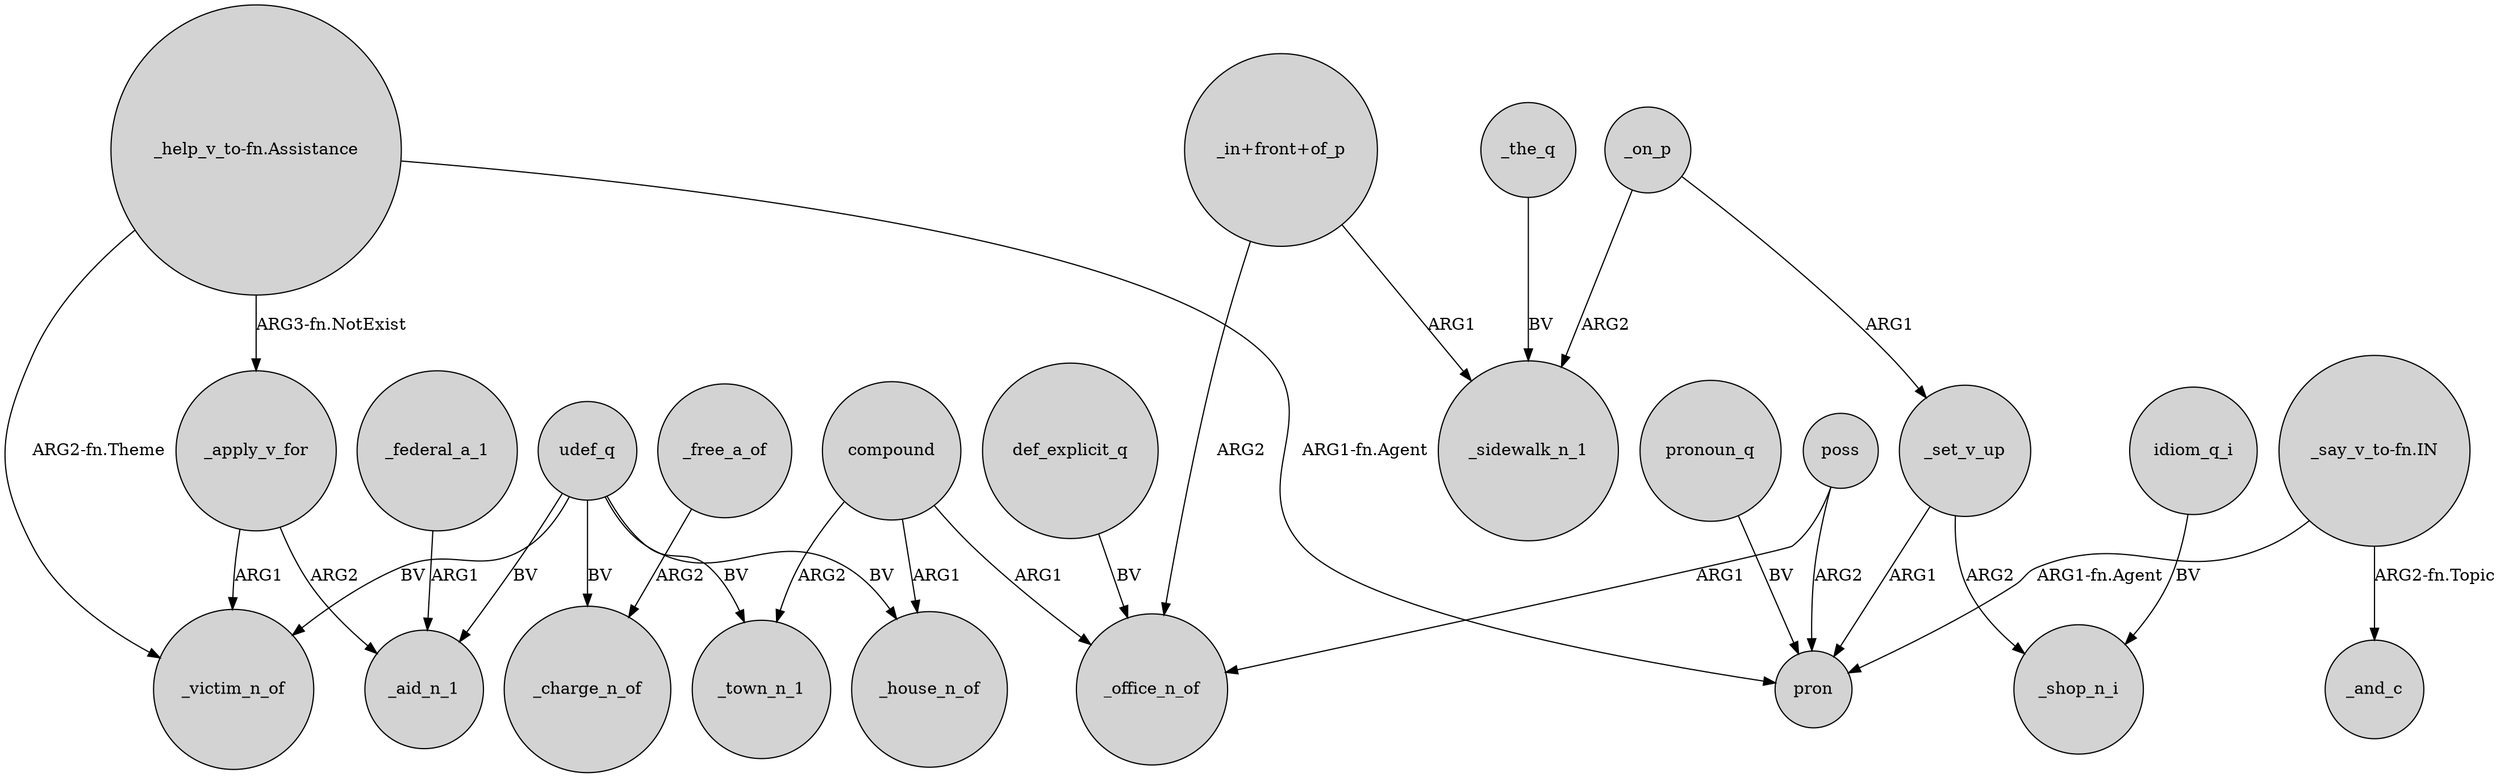 digraph {
	node [shape=circle style=filled]
	poss -> pron [label=ARG2]
	"_help_v_to-fn.Assistance" -> _apply_v_for [label="ARG3-fn.NotExist"]
	"_help_v_to-fn.Assistance" -> pron [label="ARG1-fn.Agent"]
	_apply_v_for -> _aid_n_1 [label=ARG2]
	def_explicit_q -> _office_n_of [label=BV]
	udef_q -> _victim_n_of [label=BV]
	_set_v_up -> _shop_n_i [label=ARG2]
	_set_v_up -> pron [label=ARG1]
	compound -> _office_n_of [label=ARG1]
	_on_p -> _set_v_up [label=ARG1]
	"_in+front+of_p" -> _sidewalk_n_1 [label=ARG1]
	udef_q -> _charge_n_of [label=BV]
	idiom_q_i -> _shop_n_i [label=BV]
	pronoun_q -> pron [label=BV]
	compound -> _house_n_of [label=ARG1]
	_free_a_of -> _charge_n_of [label=ARG2]
	_on_p -> _sidewalk_n_1 [label=ARG2]
	"_say_v_to-fn.IN" -> _and_c [label="ARG2-fn.Topic"]
	_the_q -> _sidewalk_n_1 [label=BV]
	_federal_a_1 -> _aid_n_1 [label=ARG1]
	poss -> _office_n_of [label=ARG1]
	compound -> _town_n_1 [label=ARG2]
	"_say_v_to-fn.IN" -> pron [label="ARG1-fn.Agent"]
	udef_q -> _house_n_of [label=BV]
	udef_q -> _aid_n_1 [label=BV]
	_apply_v_for -> _victim_n_of [label=ARG1]
	"_help_v_to-fn.Assistance" -> _victim_n_of [label="ARG2-fn.Theme"]
	"_in+front+of_p" -> _office_n_of [label=ARG2]
	udef_q -> _town_n_1 [label=BV]
}

